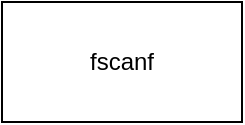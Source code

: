 <mxfile version="18.0.2" type="device"><diagram id="Qa-o0fqU2StCVNdEQUgr" name="第 1 页"><mxGraphModel dx="784" dy="475" grid="1" gridSize="10" guides="1" tooltips="1" connect="1" arrows="1" fold="1" page="1" pageScale="1" pageWidth="827" pageHeight="1169" math="0" shadow="0"><root><mxCell id="0"/><mxCell id="1" parent="0"/><mxCell id="Bd4vP4vVVUxcw78vqbfr-2" value="fscanf" style="rounded=0;whiteSpace=wrap;html=1;" vertex="1" parent="1"><mxGeometry x="240" y="40" width="120" height="60" as="geometry"/></mxCell></root></mxGraphModel></diagram></mxfile>